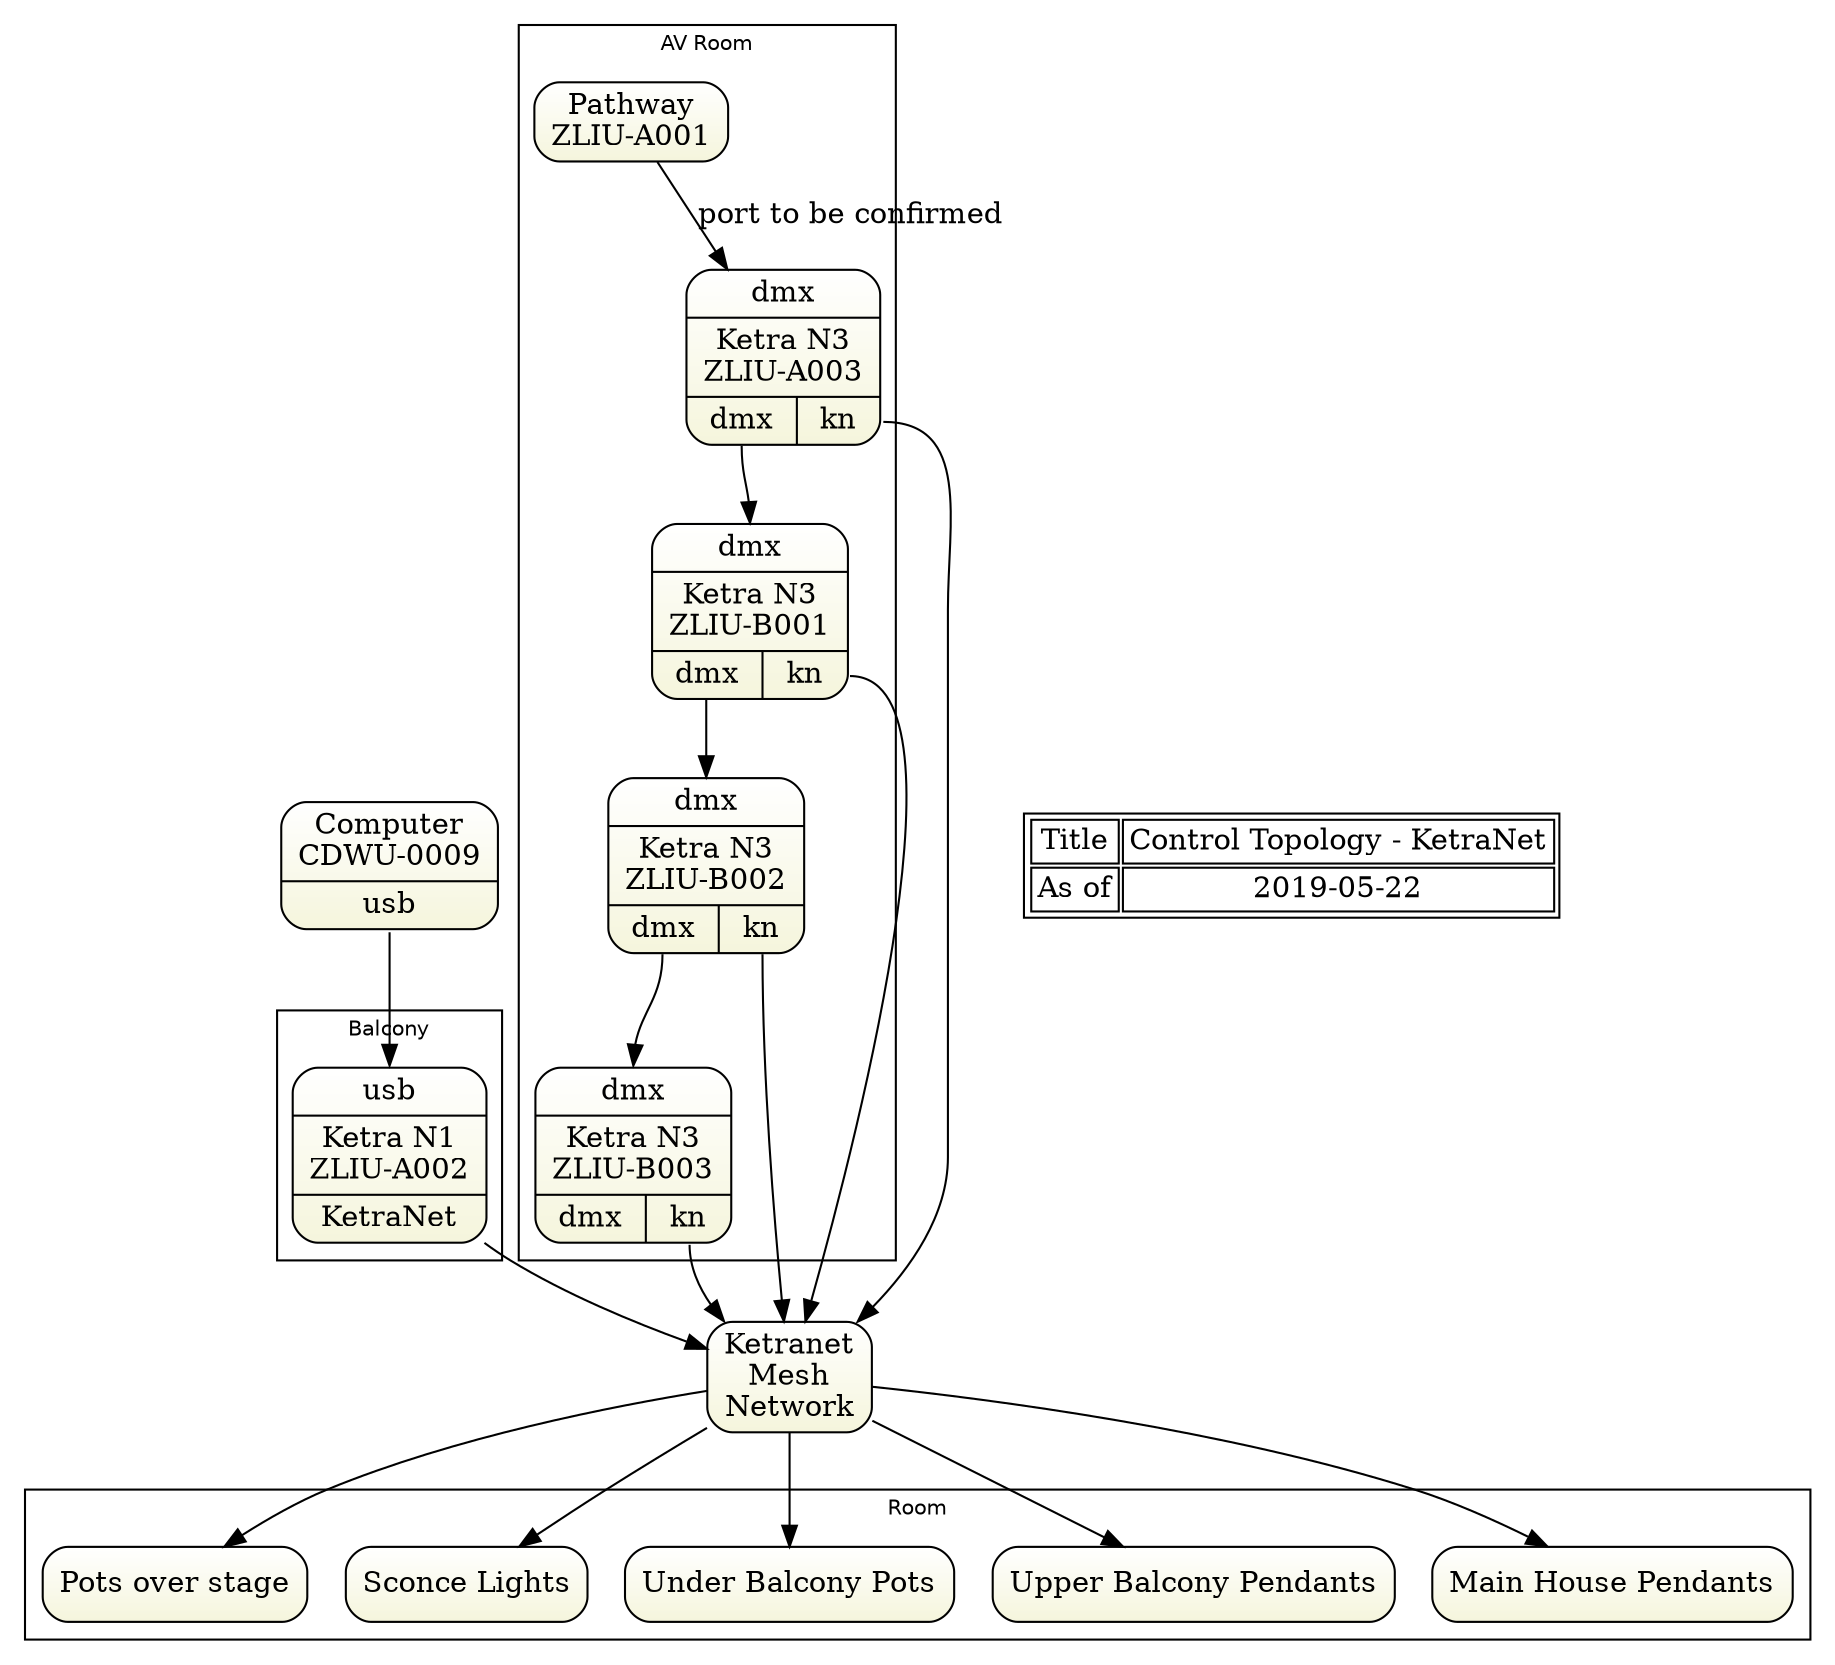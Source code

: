 digraph topology1 { 
graph [overlap = true, fontsize = 10, rankdir=TB 
      tooltip="Control Topology - KetraNet",
      fontname = Helvetica]

node [shape=Mrecord, tooltip="" , 
      fillcolor="white:beige" , style=filled  
      gradientangle=270]
      
subgraph cluster_avroom {  label="AV Room"
  ZLIUA003 [label="{<i>dmx|Ketra N3\nZLIU-A003|{<d>dmx|<k>kn}}"]
  ZLIUB001 [label="{<i>dmx|Ketra N3\nZLIU-B001|{<d>dmx|<k>kn}}"] 
  ZLIUB002 [label="{<i>dmx|Ketra N3\nZLIU-B002|{<d>dmx|<k>kn}}"] 
  ZLIUB003 [label="{<i>dmx|Ketra N3\nZLIU-B003|{<d>dmx|<k>kn}}"] 
  pathway  [label="Pathway\nZLIU-A001"]
}

subgraph cluster_balcony {  label="Balcony"
   n1       [label="{<i>usb|Ketra N1\nZLIU-A002|KetraNet}"]
   computer [label="{{Computer\nCDWU-0009}|{ <usb>usb }}"]
}

ketranet [label="Ketranet\nMesh\nNetwork"]

computer:usb -> n1:i
pathway:o1 -> ZLIUA003 [label="port to be confirmed"]

ZLIUA003:d -> ZLIUB001:i
ZLIUB001:d -> ZLIUB002:i
ZLIUB002:d -> ZLIUB003:i

ZLIUA003:k, ZLIUB001:k, ZLIUB002:k, ZLIUB003:k -> ketranet  
n1       -> ketranet

subgraph cluster_room { label="Room"
  ketraStage         [label="Pots over stage"]  
  ketraSconce        [label="Sconce Lights"]
  ketraUnderPots     [label="Under Balcony Pots"]
  ketraUpperPendants [label="Upper Balcony Pendants"]
  ketraHousePendant  [label="Main House Pendants"]
}

ketranet -> ketraStage, ketraSconce, ketraUnderPots, ketraUpperPendants, ketraHousePendant
  
Node [shape=plaintext, fillcolor=white]
stamp [label= <<table>
<tr><td>Title</td>
    <td>Control Topology - KetraNet</td>
</tr>    
<tr><td>As of</td>
    <td>2019-05-22</td>
</tr>
</table>> ]  

{rank=same; computer stamp   }
} 
